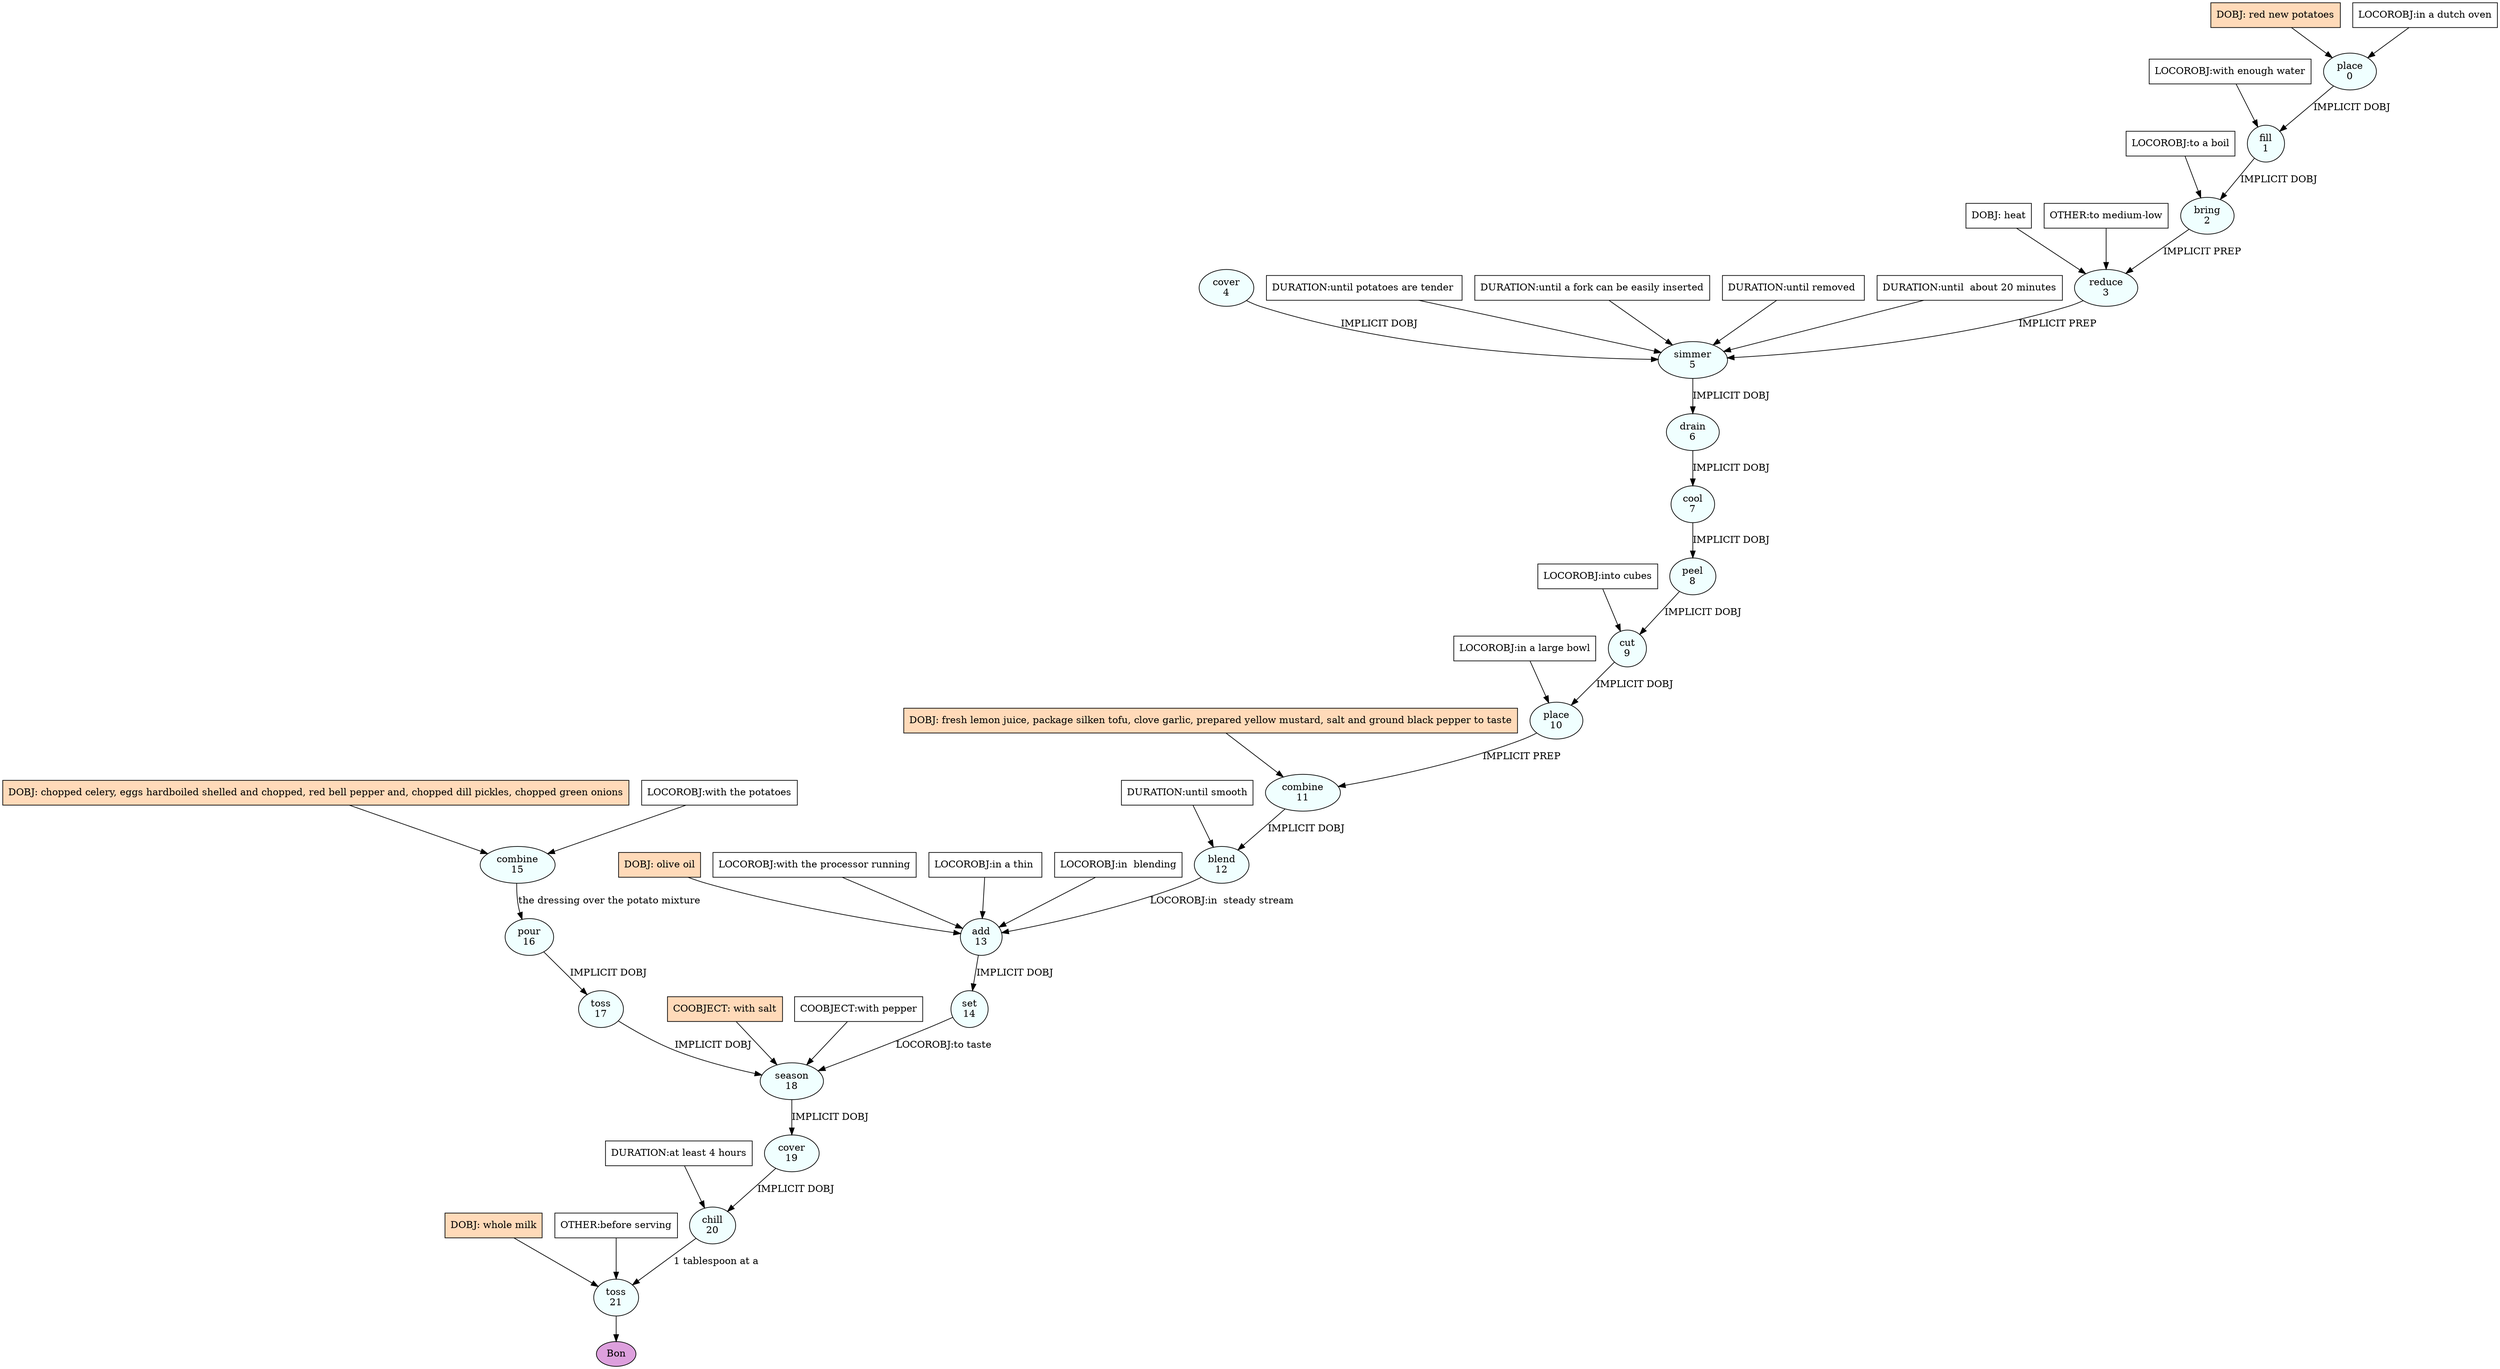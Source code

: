 digraph recipe {
E0[label="place
0", shape=oval, style=filled, fillcolor=azure]
E1[label="fill
1", shape=oval, style=filled, fillcolor=azure]
E2[label="bring
2", shape=oval, style=filled, fillcolor=azure]
E3[label="reduce
3", shape=oval, style=filled, fillcolor=azure]
E4[label="cover
4", shape=oval, style=filled, fillcolor=azure]
E5[label="simmer
5", shape=oval, style=filled, fillcolor=azure]
E6[label="drain
6", shape=oval, style=filled, fillcolor=azure]
E7[label="cool
7", shape=oval, style=filled, fillcolor=azure]
E8[label="peel
8", shape=oval, style=filled, fillcolor=azure]
E9[label="cut
9", shape=oval, style=filled, fillcolor=azure]
E10[label="place
10", shape=oval, style=filled, fillcolor=azure]
E11[label="combine
11", shape=oval, style=filled, fillcolor=azure]
E12[label="blend
12", shape=oval, style=filled, fillcolor=azure]
E13[label="add
13", shape=oval, style=filled, fillcolor=azure]
E14[label="set
14", shape=oval, style=filled, fillcolor=azure]
E15[label="combine
15", shape=oval, style=filled, fillcolor=azure]
E16[label="pour
16", shape=oval, style=filled, fillcolor=azure]
E17[label="toss
17", shape=oval, style=filled, fillcolor=azure]
E18[label="season
18", shape=oval, style=filled, fillcolor=azure]
E19[label="cover
19", shape=oval, style=filled, fillcolor=azure]
E20[label="chill
20", shape=oval, style=filled, fillcolor=azure]
E21[label="toss
21", shape=oval, style=filled, fillcolor=azure]
D15[label="DOBJ: chopped celery, eggs hardboiled shelled and chopped, red bell pepper and, chopped dill pickles, chopped green onions", shape=box, style=filled, fillcolor=peachpuff]
D15 -> E15
P15_0[label="LOCOROBJ:with the potatoes", shape=box, style=filled, fillcolor=white]
P15_0 -> E15
D0[label="DOBJ: red new potatoes", shape=box, style=filled, fillcolor=peachpuff]
D0 -> E0
P0_0[label="LOCOROBJ:in a dutch oven", shape=box, style=filled, fillcolor=white]
P0_0 -> E0
E0 -> E1 [label="IMPLICIT DOBJ"]
P1_0_0[label="LOCOROBJ:with enough water", shape=box, style=filled, fillcolor=white]
P1_0_0 -> E1
E1 -> E2 [label="IMPLICIT DOBJ"]
P2_0_0[label="LOCOROBJ:to a boil", shape=box, style=filled, fillcolor=white]
P2_0_0 -> E2
D3_0[label="DOBJ: heat", shape=box, style=filled, fillcolor=white]
D3_0 -> E3
E2 -> E3 [label="IMPLICIT PREP"]
P3_1_0[label="OTHER:to medium-low", shape=box, style=filled, fillcolor=white]
P3_1_0 -> E3
E4 -> E5 [label="IMPLICIT DOBJ"]
E3 -> E5 [label="IMPLICIT PREP"]
P5_1_0[label="DURATION:until potatoes are tender ", shape=box, style=filled, fillcolor=white]
P5_1_0 -> E5
P5_1_1[label="DURATION:until a fork can be easily inserted", shape=box, style=filled, fillcolor=white]
P5_1_1 -> E5
P5_1_2[label="DURATION:until removed ", shape=box, style=filled, fillcolor=white]
P5_1_2 -> E5
P5_1_3[label="DURATION:until  about 20 minutes", shape=box, style=filled, fillcolor=white]
P5_1_3 -> E5
E5 -> E6 [label="IMPLICIT DOBJ"]
E6 -> E7 [label="IMPLICIT DOBJ"]
E7 -> E8 [label="IMPLICIT DOBJ"]
E8 -> E9 [label="IMPLICIT DOBJ"]
P9_0_0[label="LOCOROBJ:into cubes", shape=box, style=filled, fillcolor=white]
P9_0_0 -> E9
E9 -> E10 [label="IMPLICIT DOBJ"]
P10_0_0[label="LOCOROBJ:in a large bowl", shape=box, style=filled, fillcolor=white]
P10_0_0 -> E10
D11_ing[label="DOBJ: fresh lemon juice, package silken tofu, clove garlic, prepared yellow mustard, salt and ground black pepper to taste", shape=box, style=filled, fillcolor=peachpuff]
D11_ing -> E11
E10 -> E11 [label="IMPLICIT PREP"]
E11 -> E12 [label="IMPLICIT DOBJ"]
P12_0_0[label="DURATION:until smooth", shape=box, style=filled, fillcolor=white]
P12_0_0 -> E12
D13_ing[label="DOBJ: olive oil", shape=box, style=filled, fillcolor=peachpuff]
D13_ing -> E13
P13_0_0[label="LOCOROBJ:with the processor running", shape=box, style=filled, fillcolor=white]
P13_0_0 -> E13
P13_1_0[label="LOCOROBJ:in a thin ", shape=box, style=filled, fillcolor=white]
P13_1_0 -> E13
E12 -> E13 [label="LOCOROBJ:in  steady stream "]
P13_1_2[label="LOCOROBJ:in  blending", shape=box, style=filled, fillcolor=white]
P13_1_2 -> E13
E13 -> E14 [label="IMPLICIT DOBJ"]
E15 -> E16 [label="the dressing over the potato mixture"]
E16 -> E17 [label="IMPLICIT DOBJ"]
E17 -> E18 [label="IMPLICIT DOBJ"]
E14 -> E18 [label="LOCOROBJ:to taste"]
P18_1_ing[label="COOBJECT: with salt", shape=box, style=filled, fillcolor=peachpuff]
P18_1_ing -> E18
P18_1_0[label="COOBJECT:with pepper", shape=box, style=filled, fillcolor=white]
P18_1_0 -> E18
E18 -> E19 [label="IMPLICIT DOBJ"]
E19 -> E20 [label="IMPLICIT DOBJ"]
P20_0_0[label="DURATION:at least 4 hours", shape=box, style=filled, fillcolor=white]
P20_0_0 -> E20
D21_ing[label="DOBJ: whole milk", shape=box, style=filled, fillcolor=peachpuff]
D21_ing -> E21
E20 -> E21 [label=" 1 tablespoon at a"]
P21_0_0[label="OTHER:before serving", shape=box, style=filled, fillcolor=white]
P21_0_0 -> E21
EOR[label="Bon", shape=oval, style=filled, fillcolor=plum]
E21 -> EOR
}
